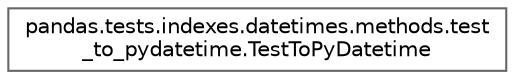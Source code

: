 digraph "Graphical Class Hierarchy"
{
 // LATEX_PDF_SIZE
  bgcolor="transparent";
  edge [fontname=Helvetica,fontsize=10,labelfontname=Helvetica,labelfontsize=10];
  node [fontname=Helvetica,fontsize=10,shape=box,height=0.2,width=0.4];
  rankdir="LR";
  Node0 [id="Node000000",label="pandas.tests.indexes.datetimes.methods.test\l_to_pydatetime.TestToPyDatetime",height=0.2,width=0.4,color="grey40", fillcolor="white", style="filled",URL="$d3/d06/classpandas_1_1tests_1_1indexes_1_1datetimes_1_1methods_1_1test__to__pydatetime_1_1TestToPyDatetime.html",tooltip=" "];
}
